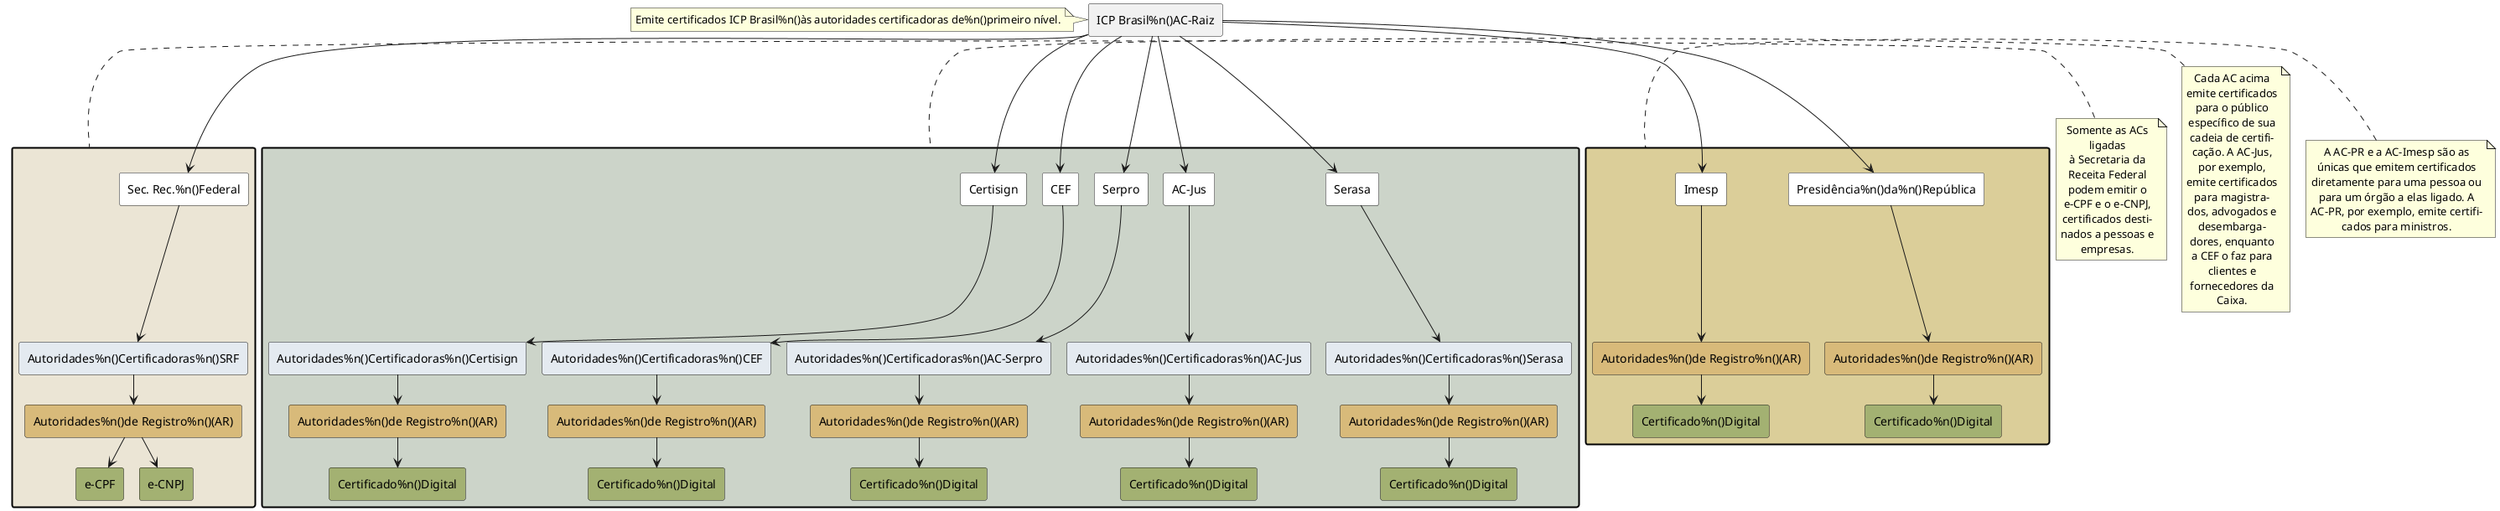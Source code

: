 {
  "sha1": "o2prj5fsllyhl5q0p9dtkgm7dza2rpa",
  "insertion": {
    "when": "2024-06-04T17:28:39.290Z",
    "url": "https://forum.plantuml.net/17600/note-and-position-not-rendering-correctly-on-cheerpj",
    "user": "plantuml@gmail.com"
  }
}
@startuml
!pragma layout smetana
skinparam defaultTextAlignment center

skinparam rectangle {
  BackgroundColor<< white >> #FFFFFF
  BackgroundColor<< blue >>  #E4EAF0
  BackgroundColor<< orange >> #D8BA7A
  BackgroundColor<< green >> #A3B172
}

hide stereotype

rectangle "ICP Brasil%n()AC-Raiz" as ACRaiz
note left: Emite certificados ICP Brasil%n()às autoridades certificadoras de%n()primeiro nível.

rectangle " " as SRFRet #EBE5D5;line:black;line.bold;text:blue {
  rectangle "Sec. Rec.%n()Federal" as SRF << white >>
  rectangle "Autoridades%n()Certificadoras%n()SRF" as SRFCA << blue >>
  rectangle "Autoridades%n()de Registro%n()(AR)" as SRFAR << orange >>
  rectangle "e-CPF" as SRFeCPF << green >>
  rectangle "e-CNPJ" as SRFeCNPJ << green >>
}
note left of SRFRet
Somente as ACs
ligadas
à Secretaria da
Receita Federal
podem emitir o
e-CPF e o e-CNPJ,
certificados desti-
nados a pessoas e
empresas.
end note

rectangle "  " as ACRet #CCD4C9;line:black;line.bold;text:blue  {
  together {
    rectangle "Serasa" as Serasa << white >>
    rectangle "Autoridades%n()Certificadoras%n()Serasa" as SerasaCA << blue >>
    rectangle "Autoridades%n()de Registro%n()(AR)" as SerasaAR << orange >>
    rectangle "Certificado%n()Digital" as SerasaCert << green >>
  }

  together {
    rectangle "AC-Jus" as Jus << white >>
    rectangle "Autoridades%n()Certificadoras%n()AC-Jus" as JusCA << blue >>
    rectangle "Autoridades%n()de Registro%n()(AR)" as JusAR << orange >>
    rectangle "Certificado%n()Digital" as JusCert << green >>
  }

  together {
    rectangle "Serpro" as Serpro << white >>
    rectangle "Autoridades%n()Certificadoras%n()AC-Serpro" as SerproCA << blue >>
    rectangle "Autoridades%n()de Registro%n()(AR)" as SerproAR << orange >>
    rectangle "Certificado%n()Digital" as SerproCert << green >>
  }

  together {
    rectangle "CEF" as CEF << white >>
    rectangle "Autoridades%n()Certificadoras%n()CEF" as CEFCA << blue >>
    rectangle "Autoridades%n()de Registro%n()(AR)" as CEFAR << orange >>
    rectangle "Certificado%n()Digital" as CEFCert << green >>
  }

  together {
    rectangle "Certisign" as Certisign << white >>
    rectangle "Autoridades%n()Certificadoras%n()Certisign" as CertisignCA << blue >>
    rectangle "Autoridades%n()de Registro%n()(AR)" as CertisignAR << orange >>
    rectangle "Certificado%n()Digital" as CertisignCert << green >>
  }
}
note left of ACRet
Cada AC acima
emite certificados
para o público
específico de sua
cadeia de certifi-
cação. A AC-Jus,
por exemplo,
emite certificados
para magistra-
dos, advogados e
desembarga-
dores, enquanto
a CEF o faz para
clientes e
fornecedores da
Caixa.
end note

rectangle "   " as PRRet #DBCE99;line:black;line.bold;text:blue {
  together {
    rectangle "Presidência%n()da%n()República" as PR << white >>
    rectangle "Autoridades%n()de Registro%n()(AR)" as PRAR << orange >>
    rectangle "Certificado%n()Digital" as PRCert << green >>
  }

  together {
    rectangle "Imesp" as IMESP << white >>
    rectangle "Autoridades%n()de Registro%n()(AR)" as IMESPAR << orange >>
    rectangle "Certificado%n()Digital" as IMESPCert << green >>
  }
}
note left of PRRet
A AC-PR e a AC-Imesp são as
únicas que emitem certificados
diretamente para uma pessoa ou
para um órgão a elas ligado. A
AC-PR, por exemplo, emite certifi-
cados para ministros.
end note

ACRaiz -down-> SRF
SRF -down-> SRFCA
SRFCA -down-> SRFAR
SRFAR -down-> SRFeCPF
SRFAR -down-> SRFeCNPJ

ACRaiz -down-> Serasa
Serasa -down-> SerasaCA
SerasaCA -down-> SerasaAR
SerasaAR -down-> SerasaCert

ACRaiz -down-> Jus
Jus -down-> JusCA
JusCA -down-> JusAR
JusAR -down-> JusCert

ACRaiz -down-> Serpro
Serpro -down-> SerproCA
SerproCA -down-> SerproAR
SerproAR -down-> SerproCert

ACRaiz -down-> CEF
CEF -down-> CEFCA
CEFCA -down-> CEFAR
CEFAR -down-> CEFCert

ACRaiz -down-> Certisign
Certisign -down-> CertisignCA
CertisignCA -down-> CertisignAR
CertisignAR -down-> CertisignCert

ACRaiz -down-> PR
PR -down-> PRAR
PRAR -down-> PRCert

ACRaiz -down-> IMESP
IMESP -down-> IMESPAR
IMESPAR -down-> IMESPCert
@enduml
